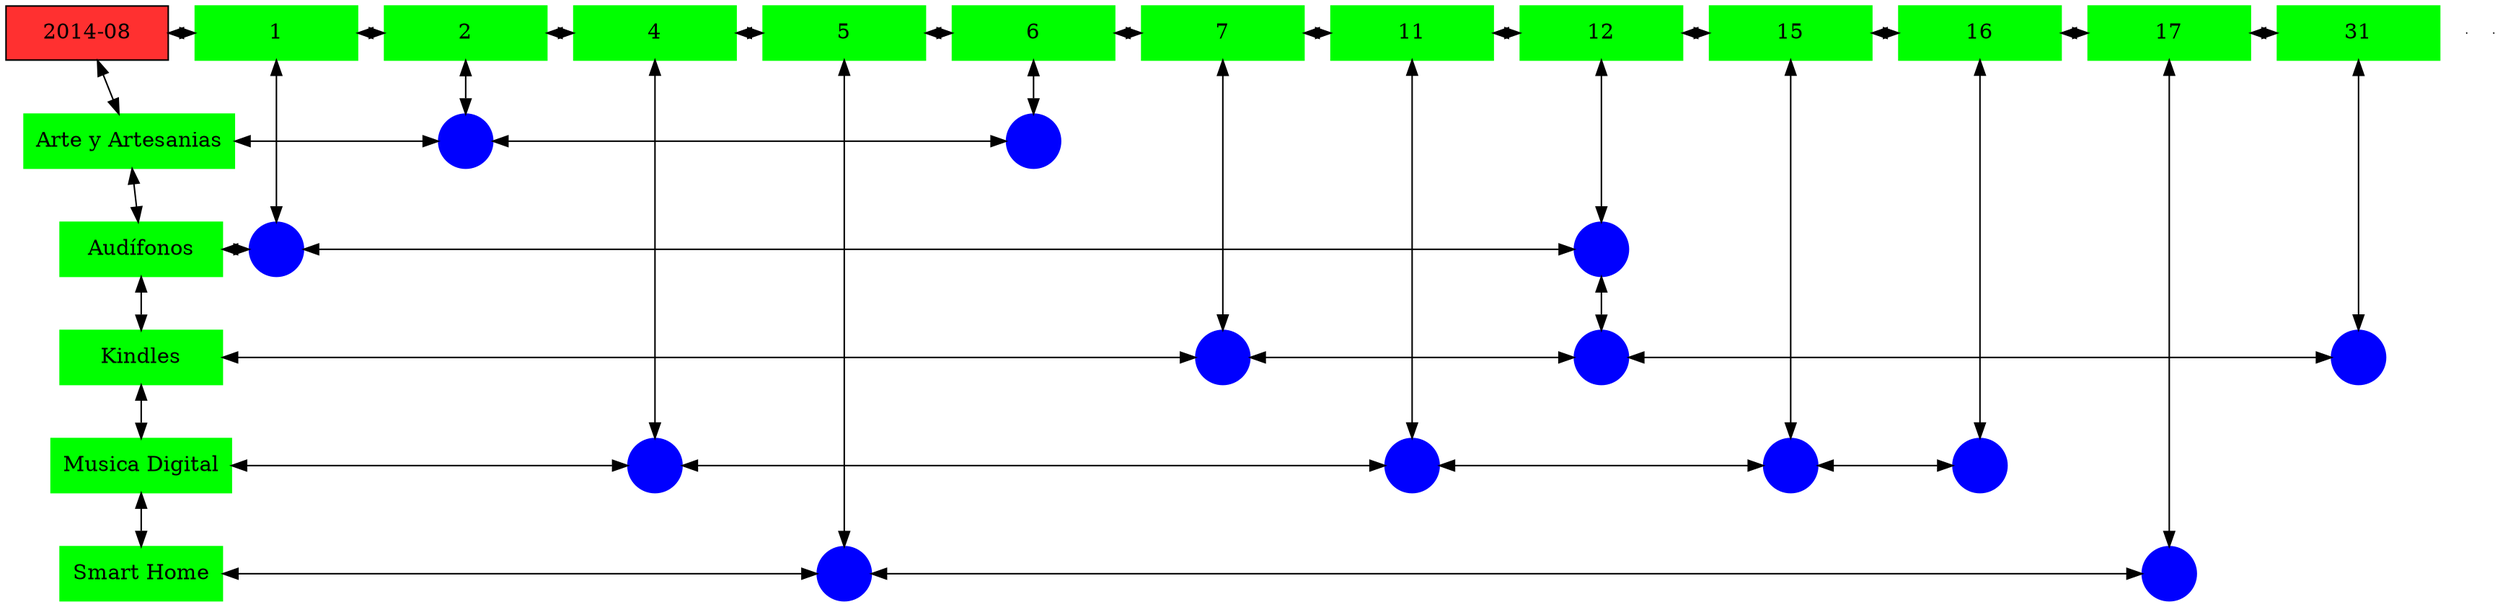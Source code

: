 digraph G{
node[shape="box"];
nodeMt[ label = "2014-08", width = 1.5, style = filled, fillcolor = firebrick1, group = 1 ];
e0[ shape = point, width = 0 ];
e1[ shape = point, width = 0 ];
node0xc002051090[label="1",color=green,style =filled,width = 1.5 group=1];
nodeMt->node0xc002051090[dir="both"];
{rank=same;nodeMt;node0xc002051090;}
node0xc00207e820[label="2",color=green,style =filled,width = 1.5 group=2];
node0xc002051090->node0xc00207e820[dir="both"];
{rank=same;node0xc002051090;node0xc00207e820;}
node0xc0022e42d0[label="4",color=green,style =filled,width = 1.5 group=4];
node0xc00207e820->node0xc0022e42d0[dir="both"];
{rank=same;node0xc00207e820;node0xc0022e42d0;}
node0xc00206c320[label="5",color=green,style =filled,width = 1.5 group=5];
node0xc0022e42d0->node0xc00206c320[dir="both"];
{rank=same;node0xc0022e42d0;node0xc00206c320;}
node0xc0021cbf40[label="6",color=green,style =filled,width = 1.5 group=6];
node0xc00206c320->node0xc0021cbf40[dir="both"];
{rank=same;node0xc00206c320;node0xc0021cbf40;}
node0xc00206c550[label="7",color=green,style =filled,width = 1.5 group=7];
node0xc0021cbf40->node0xc00206c550[dir="both"];
{rank=same;node0xc0021cbf40;node0xc00206c550;}
node0xc0022aa820[label="11",color=green,style =filled,width = 1.5 group=11];
node0xc00206c550->node0xc0022aa820[dir="both"];
{rank=same;node0xc00206c550;node0xc0022aa820;}
node0xc001f23310[label="12",color=green,style =filled,width = 1.5 group=12];
node0xc0022aa820->node0xc001f23310[dir="both"];
{rank=same;node0xc0022aa820;node0xc001f23310;}
node0xc00216bb30[label="15",color=green,style =filled,width = 1.5 group=15];
node0xc001f23310->node0xc00216bb30[dir="both"];
{rank=same;node0xc001f23310;node0xc00216bb30;}
node0xc0020b0c30[label="16",color=green,style =filled,width = 1.5 group=16];
node0xc00216bb30->node0xc0020b0c30[dir="both"];
{rank=same;node0xc00216bb30;node0xc0020b0c30;}
node0xc002124cd0[label="17",color=green,style =filled,width = 1.5 group=17];
node0xc0020b0c30->node0xc002124cd0[dir="both"];
{rank=same;node0xc0020b0c30;node0xc002124cd0;}
node0xc002285d10[label="31",color=green,style =filled,width = 1.5 group=31];
node0xc002124cd0->node0xc002285d10[dir="both"];
{rank=same;node0xc002124cd0;node0xc002285d10;}
node0xc00207e7d0[label="Arte y Artesanias",color=green,style =filled width = 1.5 group=1];
node0xc00207ad00[label="",color=blue,style =filled, width = 0.5 group=2 shape=circle];
node0xc00207e7d0->node0xc00207ad00[dir="both"];
{rank=same;node0xc00207e7d0;node0xc00207ad00;}
node0xc0021d6480[label="",color=blue,style =filled, width = 0.5 group=6 shape=circle];
node0xc00207ad00->node0xc0021d6480[dir="both"];
{rank=same;node0xc0021d6480;node0xc00207ad00;}
node0xc001f232c0[label="Audífonos",color=green,style =filled width = 1.5 group=1];
node0xc00204cf80[label="",color=blue,style =filled, width = 0.5 group=1 shape=circle];
node0xc001f232c0->node0xc00204cf80[dir="both"];
{rank=same;node0xc001f232c0;node0xc00204cf80;}
node0xc001f13c00[label="",color=blue,style =filled, width = 0.5 group=12 shape=circle];
node0xc00204cf80->node0xc001f13c00[dir="both"];
{rank=same;node0xc001f13c00;node0xc00204cf80;}
node0xc001f66ff0[label="Kindles",color=green,style =filled width = 1.5 group=1];
node0xc002065300[label="",color=blue,style =filled, width = 0.5 group=7 shape=circle];
node0xc001f66ff0->node0xc002065300[dir="both"];
{rank=same;node0xc001f66ff0;node0xc002065300;}
node0xc001f70080[label="",color=blue,style =filled, width = 0.5 group=12 shape=circle];
node0xc002065300->node0xc001f70080[dir="both"];
{rank=same;node0xc001f70080;node0xc002065300;}
node0xc002287780[label="",color=blue,style =filled, width = 0.5 group=31 shape=circle];
node0xc001f70080->node0xc002287780[dir="both"];
{rank=same;node0xc002287780;node0xc001f70080;}
node0xc0020b0be0[label="Musica Digital",color=green,style =filled width = 1.5 group=1];
node0xc0022dcd00[label="",color=blue,style =filled, width = 0.5 group=4 shape=circle];
node0xc0020b0be0->node0xc0022dcd00[dir="both"];
{rank=same;node0xc0020b0be0;node0xc0022dcd00;}
node0xc002299c00[label="",color=blue,style =filled, width = 0.5 group=11 shape=circle];
node0xc0022dcd00->node0xc002299c00[dir="both"];
{rank=same;node0xc002299c00;node0xc0022dcd00;}
node0xc00216d580[label="",color=blue,style =filled, width = 0.5 group=15 shape=circle];
node0xc002299c00->node0xc00216d580[dir="both"];
{rank=same;node0xc00216d580;node0xc002299c00;}
node0xc0020a7680[label="",color=blue,style =filled, width = 0.5 group=16 shape=circle];
node0xc00216d580->node0xc0020a7680[dir="both"];
{rank=same;node0xc0020a7680;node0xc00216d580;}
node0xc00206c2d0[label="Smart Home",color=green,style =filled width = 1.5 group=1];
node0xc002065180[label="",color=blue,style =filled, width = 0.5 group=5 shape=circle];
node0xc00206c2d0->node0xc002065180[dir="both"];
{rank=same;node0xc00206c2d0;node0xc002065180;}
node0xc00212a480[label="",color=blue,style =filled, width = 0.5 group=17 shape=circle];
node0xc002065180->node0xc00212a480[dir="both"];
{rank=same;node0xc00212a480;node0xc002065180;}
node0xc002051090->node0xc00204cf80[dir="both"];
node0xc00207e820->node0xc00207ad00[dir="both"];
node0xc0022e42d0->node0xc0022dcd00[dir="both"];
node0xc00206c320->node0xc002065180[dir="both"];
node0xc0021cbf40->node0xc0021d6480[dir="both"];
node0xc00206c550->node0xc002065300[dir="both"];
node0xc0022aa820->node0xc002299c00[dir="both"];
node0xc001f23310->node0xc001f13c00[dir="both"];
node0xc001f13c00->node0xc001f70080[dir="both"];
node0xc00216bb30->node0xc00216d580[dir="both"];
node0xc0020b0c30->node0xc0020a7680[dir="both"];
node0xc002124cd0->node0xc00212a480[dir="both"];
node0xc002285d10->node0xc002287780[dir="both"];
nodeMt->node0xc00207e7d0[dir="both"];
node0xc00207e7d0->node0xc001f232c0[dir="both"];
node0xc001f232c0->node0xc001f66ff0[dir="both"];
node0xc001f66ff0->node0xc0020b0be0[dir="both"];
node0xc0020b0be0->node0xc00206c2d0[dir="both"];
}
